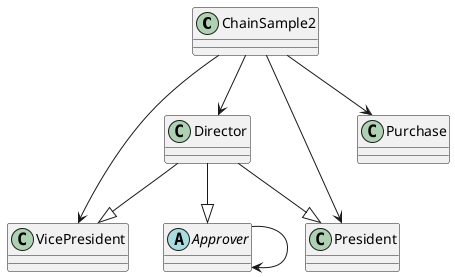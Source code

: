 @startuml
ChainSample2 --> Director
ChainSample2 --> VicePresident
ChainSample2 --> President
ChainSample2 --> Purchase
Approver --> Approver
Director --|> Approver
Director --|> VicePresident
Director --|> President

class ChainSample2
abstract class Approver
class Director
class VicePresident
class President
class Purchase

@enduml